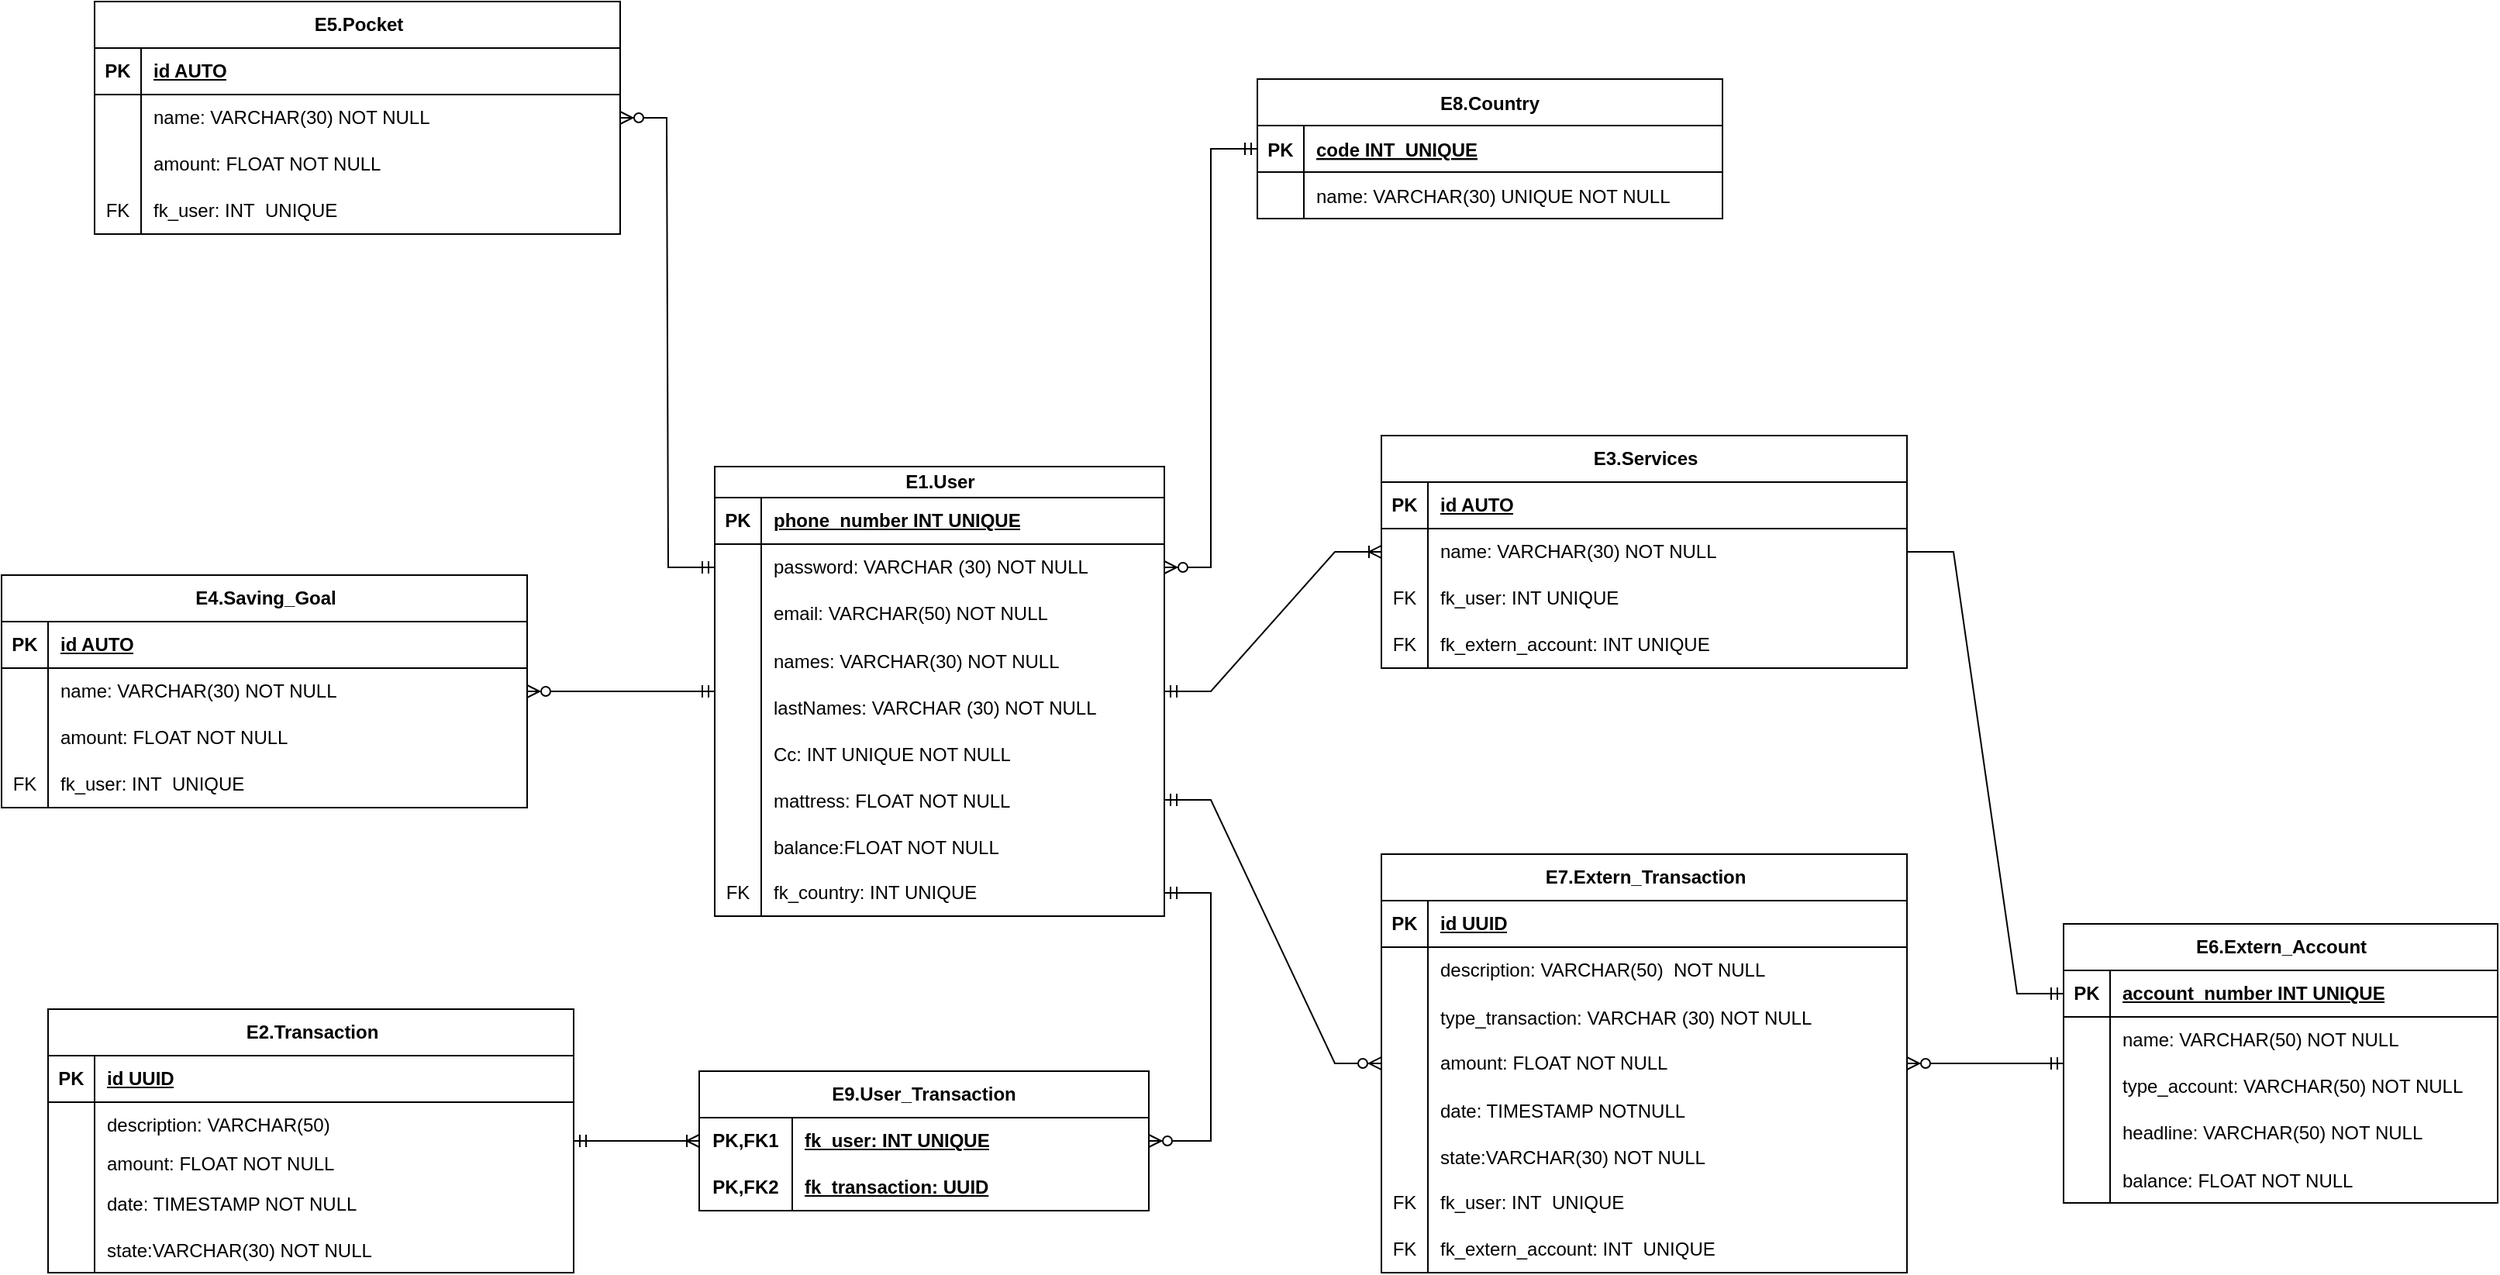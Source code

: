 <mxfile version="24.2.2" type="github">
  <diagram id="R2lEEEUBdFMjLlhIrx00" name="Page-1">
    <mxGraphModel dx="1811" dy="2055" grid="1" gridSize="10" guides="1" tooltips="1" connect="1" arrows="1" fold="1" page="1" pageScale="1" pageWidth="850" pageHeight="1100" math="0" shadow="0" extFonts="Permanent Marker^https://fonts.googleapis.com/css?family=Permanent+Marker">
      <root>
        <mxCell id="0" />
        <mxCell id="1" parent="0" />
        <mxCell id="C-vyLk0tnHw3VtMMgP7b-23" value="E8.Country" style="shape=table;startSize=30;container=1;collapsible=1;childLayout=tableLayout;fixedRows=1;rowLines=0;fontStyle=1;align=center;resizeLast=1;" parent="1" vertex="1">
          <mxGeometry x="1020" y="-20" width="300" height="90" as="geometry" />
        </mxCell>
        <mxCell id="C-vyLk0tnHw3VtMMgP7b-24" value="" style="shape=partialRectangle;collapsible=0;dropTarget=0;pointerEvents=0;fillColor=none;points=[[0,0.5],[1,0.5]];portConstraint=eastwest;top=0;left=0;right=0;bottom=1;" parent="C-vyLk0tnHw3VtMMgP7b-23" vertex="1">
          <mxGeometry y="30" width="300" height="30" as="geometry" />
        </mxCell>
        <mxCell id="C-vyLk0tnHw3VtMMgP7b-25" value="PK" style="shape=partialRectangle;overflow=hidden;connectable=0;fillColor=none;top=0;left=0;bottom=0;right=0;fontStyle=1;" parent="C-vyLk0tnHw3VtMMgP7b-24" vertex="1">
          <mxGeometry width="30" height="30" as="geometry">
            <mxRectangle width="30" height="30" as="alternateBounds" />
          </mxGeometry>
        </mxCell>
        <mxCell id="C-vyLk0tnHw3VtMMgP7b-26" value="code INT  UNIQUE" style="shape=partialRectangle;overflow=hidden;connectable=0;fillColor=none;top=0;left=0;bottom=0;right=0;align=left;spacingLeft=6;fontStyle=5;" parent="C-vyLk0tnHw3VtMMgP7b-24" vertex="1">
          <mxGeometry x="30" width="270" height="30" as="geometry">
            <mxRectangle width="270" height="30" as="alternateBounds" />
          </mxGeometry>
        </mxCell>
        <mxCell id="C-vyLk0tnHw3VtMMgP7b-27" value="" style="shape=partialRectangle;collapsible=0;dropTarget=0;pointerEvents=0;fillColor=none;points=[[0,0.5],[1,0.5]];portConstraint=eastwest;top=0;left=0;right=0;bottom=0;" parent="C-vyLk0tnHw3VtMMgP7b-23" vertex="1">
          <mxGeometry y="60" width="300" height="30" as="geometry" />
        </mxCell>
        <mxCell id="C-vyLk0tnHw3VtMMgP7b-28" value="" style="shape=partialRectangle;overflow=hidden;connectable=0;fillColor=none;top=0;left=0;bottom=0;right=0;" parent="C-vyLk0tnHw3VtMMgP7b-27" vertex="1">
          <mxGeometry width="30" height="30" as="geometry">
            <mxRectangle width="30" height="30" as="alternateBounds" />
          </mxGeometry>
        </mxCell>
        <mxCell id="C-vyLk0tnHw3VtMMgP7b-29" value="name: VARCHAR(30) UNIQUE NOT NULL" style="shape=partialRectangle;overflow=hidden;connectable=0;fillColor=none;top=0;left=0;bottom=0;right=0;align=left;spacingLeft=6;" parent="C-vyLk0tnHw3VtMMgP7b-27" vertex="1">
          <mxGeometry x="30" width="270" height="30" as="geometry">
            <mxRectangle width="270" height="30" as="alternateBounds" />
          </mxGeometry>
        </mxCell>
        <mxCell id="wGSr_Es5nkfW46qrsa_s-1" value="" style="shape=partialRectangle;collapsible=0;dropTarget=0;pointerEvents=0;fillColor=none;points=[[0,0.5],[1,0.5]];portConstraint=eastwest;top=0;left=0;right=0;bottom=0;" parent="1" vertex="1">
          <mxGeometry x="430" y="200" width="250" height="30" as="geometry" />
        </mxCell>
        <mxCell id="wGSr_Es5nkfW46qrsa_s-2" value="" style="shape=partialRectangle;overflow=hidden;connectable=0;fillColor=none;top=0;left=0;bottom=0;right=0;" parent="wGSr_Es5nkfW46qrsa_s-1" vertex="1">
          <mxGeometry width="30" height="30" as="geometry">
            <mxRectangle width="30" height="30" as="alternateBounds" />
          </mxGeometry>
        </mxCell>
        <mxCell id="wGSr_Es5nkfW46qrsa_s-47" value="E6.Extern_Account" style="shape=table;startSize=30;container=1;collapsible=1;childLayout=tableLayout;fixedRows=1;rowLines=0;fontStyle=1;align=center;resizeLast=1;html=1;" parent="1" vertex="1">
          <mxGeometry x="1540" y="525" width="280" height="180" as="geometry" />
        </mxCell>
        <mxCell id="wGSr_Es5nkfW46qrsa_s-48" value="" style="shape=tableRow;horizontal=0;startSize=0;swimlaneHead=0;swimlaneBody=0;fillColor=none;collapsible=0;dropTarget=0;points=[[0,0.5],[1,0.5]];portConstraint=eastwest;top=0;left=0;right=0;bottom=1;" parent="wGSr_Es5nkfW46qrsa_s-47" vertex="1">
          <mxGeometry y="30" width="280" height="30" as="geometry" />
        </mxCell>
        <mxCell id="wGSr_Es5nkfW46qrsa_s-49" value="PK" style="shape=partialRectangle;connectable=0;fillColor=none;top=0;left=0;bottom=0;right=0;fontStyle=1;overflow=hidden;whiteSpace=wrap;html=1;" parent="wGSr_Es5nkfW46qrsa_s-48" vertex="1">
          <mxGeometry width="30" height="30" as="geometry">
            <mxRectangle width="30" height="30" as="alternateBounds" />
          </mxGeometry>
        </mxCell>
        <mxCell id="wGSr_Es5nkfW46qrsa_s-50" value="account_number INT UNIQUE" style="shape=partialRectangle;connectable=0;fillColor=none;top=0;left=0;bottom=0;right=0;align=left;spacingLeft=6;fontStyle=5;overflow=hidden;whiteSpace=wrap;html=1;" parent="wGSr_Es5nkfW46qrsa_s-48" vertex="1">
          <mxGeometry x="30" width="250" height="30" as="geometry">
            <mxRectangle width="250" height="30" as="alternateBounds" />
          </mxGeometry>
        </mxCell>
        <mxCell id="wGSr_Es5nkfW46qrsa_s-51" value="" style="shape=tableRow;horizontal=0;startSize=0;swimlaneHead=0;swimlaneBody=0;fillColor=none;collapsible=0;dropTarget=0;points=[[0,0.5],[1,0.5]];portConstraint=eastwest;top=0;left=0;right=0;bottom=0;" parent="wGSr_Es5nkfW46qrsa_s-47" vertex="1">
          <mxGeometry y="60" width="280" height="30" as="geometry" />
        </mxCell>
        <mxCell id="wGSr_Es5nkfW46qrsa_s-52" value="" style="shape=partialRectangle;connectable=0;fillColor=none;top=0;left=0;bottom=0;right=0;editable=1;overflow=hidden;whiteSpace=wrap;html=1;" parent="wGSr_Es5nkfW46qrsa_s-51" vertex="1">
          <mxGeometry width="30" height="30" as="geometry">
            <mxRectangle width="30" height="30" as="alternateBounds" />
          </mxGeometry>
        </mxCell>
        <mxCell id="wGSr_Es5nkfW46qrsa_s-53" value="name: VARCHAR(50) NOT NULL" style="shape=partialRectangle;connectable=0;fillColor=none;top=0;left=0;bottom=0;right=0;align=left;spacingLeft=6;overflow=hidden;whiteSpace=wrap;html=1;" parent="wGSr_Es5nkfW46qrsa_s-51" vertex="1">
          <mxGeometry x="30" width="250" height="30" as="geometry">
            <mxRectangle width="250" height="30" as="alternateBounds" />
          </mxGeometry>
        </mxCell>
        <mxCell id="wGSr_Es5nkfW46qrsa_s-54" value="" style="shape=tableRow;horizontal=0;startSize=0;swimlaneHead=0;swimlaneBody=0;fillColor=none;collapsible=0;dropTarget=0;points=[[0,0.5],[1,0.5]];portConstraint=eastwest;top=0;left=0;right=0;bottom=0;" parent="wGSr_Es5nkfW46qrsa_s-47" vertex="1">
          <mxGeometry y="90" width="280" height="30" as="geometry" />
        </mxCell>
        <mxCell id="wGSr_Es5nkfW46qrsa_s-55" value="" style="shape=partialRectangle;connectable=0;fillColor=none;top=0;left=0;bottom=0;right=0;editable=1;overflow=hidden;whiteSpace=wrap;html=1;" parent="wGSr_Es5nkfW46qrsa_s-54" vertex="1">
          <mxGeometry width="30" height="30" as="geometry">
            <mxRectangle width="30" height="30" as="alternateBounds" />
          </mxGeometry>
        </mxCell>
        <mxCell id="wGSr_Es5nkfW46qrsa_s-56" value="type_account: VARCHAR(50) NOT NULL" style="shape=partialRectangle;connectable=0;fillColor=none;top=0;left=0;bottom=0;right=0;align=left;spacingLeft=6;overflow=hidden;whiteSpace=wrap;html=1;" parent="wGSr_Es5nkfW46qrsa_s-54" vertex="1">
          <mxGeometry x="30" width="250" height="30" as="geometry">
            <mxRectangle width="250" height="30" as="alternateBounds" />
          </mxGeometry>
        </mxCell>
        <mxCell id="wGSr_Es5nkfW46qrsa_s-57" value="" style="shape=tableRow;horizontal=0;startSize=0;swimlaneHead=0;swimlaneBody=0;fillColor=none;collapsible=0;dropTarget=0;points=[[0,0.5],[1,0.5]];portConstraint=eastwest;top=0;left=0;right=0;bottom=0;" parent="wGSr_Es5nkfW46qrsa_s-47" vertex="1">
          <mxGeometry y="120" width="280" height="30" as="geometry" />
        </mxCell>
        <mxCell id="wGSr_Es5nkfW46qrsa_s-58" value="" style="shape=partialRectangle;connectable=0;fillColor=none;top=0;left=0;bottom=0;right=0;editable=1;overflow=hidden;whiteSpace=wrap;html=1;" parent="wGSr_Es5nkfW46qrsa_s-57" vertex="1">
          <mxGeometry width="30" height="30" as="geometry">
            <mxRectangle width="30" height="30" as="alternateBounds" />
          </mxGeometry>
        </mxCell>
        <mxCell id="wGSr_Es5nkfW46qrsa_s-59" value="headline: VARCHAR(50) NOT NULL" style="shape=partialRectangle;connectable=0;fillColor=none;top=0;left=0;bottom=0;right=0;align=left;spacingLeft=6;overflow=hidden;whiteSpace=wrap;html=1;" parent="wGSr_Es5nkfW46qrsa_s-57" vertex="1">
          <mxGeometry x="30" width="250" height="30" as="geometry">
            <mxRectangle width="250" height="30" as="alternateBounds" />
          </mxGeometry>
        </mxCell>
        <mxCell id="wGSr_Es5nkfW46qrsa_s-60" value="" style="shape=tableRow;horizontal=0;startSize=0;swimlaneHead=0;swimlaneBody=0;fillColor=none;collapsible=0;dropTarget=0;points=[[0,0.5],[1,0.5]];portConstraint=eastwest;top=0;left=0;right=0;bottom=0;" parent="wGSr_Es5nkfW46qrsa_s-47" vertex="1">
          <mxGeometry y="150" width="280" height="30" as="geometry" />
        </mxCell>
        <mxCell id="wGSr_Es5nkfW46qrsa_s-61" value="" style="shape=partialRectangle;connectable=0;fillColor=none;top=0;left=0;bottom=0;right=0;editable=1;overflow=hidden;" parent="wGSr_Es5nkfW46qrsa_s-60" vertex="1">
          <mxGeometry width="30" height="30" as="geometry">
            <mxRectangle width="30" height="30" as="alternateBounds" />
          </mxGeometry>
        </mxCell>
        <mxCell id="wGSr_Es5nkfW46qrsa_s-62" value="balance: FLOAT NOT NULL" style="shape=partialRectangle;connectable=0;fillColor=none;top=0;left=0;bottom=0;right=0;align=left;spacingLeft=6;overflow=hidden;" parent="wGSr_Es5nkfW46qrsa_s-60" vertex="1">
          <mxGeometry x="30" width="250" height="30" as="geometry">
            <mxRectangle width="250" height="30" as="alternateBounds" />
          </mxGeometry>
        </mxCell>
        <mxCell id="wGSr_Es5nkfW46qrsa_s-108" value="E5.Pocket" style="shape=table;startSize=30;container=1;collapsible=1;childLayout=tableLayout;fixedRows=1;rowLines=0;fontStyle=1;align=center;resizeLast=1;html=1;" parent="1" vertex="1">
          <mxGeometry x="270" y="-70" width="339" height="150" as="geometry" />
        </mxCell>
        <mxCell id="wGSr_Es5nkfW46qrsa_s-109" value="" style="shape=tableRow;horizontal=0;startSize=0;swimlaneHead=0;swimlaneBody=0;fillColor=none;collapsible=0;dropTarget=0;points=[[0,0.5],[1,0.5]];portConstraint=eastwest;top=0;left=0;right=0;bottom=1;" parent="wGSr_Es5nkfW46qrsa_s-108" vertex="1">
          <mxGeometry y="30" width="339" height="30" as="geometry" />
        </mxCell>
        <mxCell id="wGSr_Es5nkfW46qrsa_s-110" value="PK" style="shape=partialRectangle;connectable=0;fillColor=none;top=0;left=0;bottom=0;right=0;fontStyle=1;overflow=hidden;whiteSpace=wrap;html=1;" parent="wGSr_Es5nkfW46qrsa_s-109" vertex="1">
          <mxGeometry width="30" height="30" as="geometry">
            <mxRectangle width="30" height="30" as="alternateBounds" />
          </mxGeometry>
        </mxCell>
        <mxCell id="wGSr_Es5nkfW46qrsa_s-111" value="id AUTO" style="shape=partialRectangle;connectable=0;fillColor=none;top=0;left=0;bottom=0;right=0;align=left;spacingLeft=6;fontStyle=5;overflow=hidden;whiteSpace=wrap;html=1;" parent="wGSr_Es5nkfW46qrsa_s-109" vertex="1">
          <mxGeometry x="30" width="309" height="30" as="geometry">
            <mxRectangle width="309" height="30" as="alternateBounds" />
          </mxGeometry>
        </mxCell>
        <mxCell id="wGSr_Es5nkfW46qrsa_s-112" value="" style="shape=tableRow;horizontal=0;startSize=0;swimlaneHead=0;swimlaneBody=0;fillColor=none;collapsible=0;dropTarget=0;points=[[0,0.5],[1,0.5]];portConstraint=eastwest;top=0;left=0;right=0;bottom=0;" parent="wGSr_Es5nkfW46qrsa_s-108" vertex="1">
          <mxGeometry y="60" width="339" height="30" as="geometry" />
        </mxCell>
        <mxCell id="wGSr_Es5nkfW46qrsa_s-113" value="" style="shape=partialRectangle;connectable=0;fillColor=none;top=0;left=0;bottom=0;right=0;editable=1;overflow=hidden;whiteSpace=wrap;html=1;" parent="wGSr_Es5nkfW46qrsa_s-112" vertex="1">
          <mxGeometry width="30" height="30" as="geometry">
            <mxRectangle width="30" height="30" as="alternateBounds" />
          </mxGeometry>
        </mxCell>
        <mxCell id="wGSr_Es5nkfW46qrsa_s-114" value="name: VARCHAR(30) NOT NULL" style="shape=partialRectangle;connectable=0;fillColor=none;top=0;left=0;bottom=0;right=0;align=left;spacingLeft=6;overflow=hidden;whiteSpace=wrap;html=1;" parent="wGSr_Es5nkfW46qrsa_s-112" vertex="1">
          <mxGeometry x="30" width="309" height="30" as="geometry">
            <mxRectangle width="309" height="30" as="alternateBounds" />
          </mxGeometry>
        </mxCell>
        <mxCell id="wGSr_Es5nkfW46qrsa_s-118" value="" style="shape=tableRow;horizontal=0;startSize=0;swimlaneHead=0;swimlaneBody=0;fillColor=none;collapsible=0;dropTarget=0;points=[[0,0.5],[1,0.5]];portConstraint=eastwest;top=0;left=0;right=0;bottom=0;" parent="wGSr_Es5nkfW46qrsa_s-108" vertex="1">
          <mxGeometry y="90" width="339" height="30" as="geometry" />
        </mxCell>
        <mxCell id="wGSr_Es5nkfW46qrsa_s-119" value="" style="shape=partialRectangle;connectable=0;fillColor=none;top=0;left=0;bottom=0;right=0;editable=1;overflow=hidden;whiteSpace=wrap;html=1;" parent="wGSr_Es5nkfW46qrsa_s-118" vertex="1">
          <mxGeometry width="30" height="30" as="geometry">
            <mxRectangle width="30" height="30" as="alternateBounds" />
          </mxGeometry>
        </mxCell>
        <mxCell id="wGSr_Es5nkfW46qrsa_s-120" value="amount: FLOAT NOT NULL" style="shape=partialRectangle;connectable=0;fillColor=none;top=0;left=0;bottom=0;right=0;align=left;spacingLeft=6;overflow=hidden;whiteSpace=wrap;html=1;" parent="wGSr_Es5nkfW46qrsa_s-118" vertex="1">
          <mxGeometry x="30" width="309" height="30" as="geometry">
            <mxRectangle width="309" height="30" as="alternateBounds" />
          </mxGeometry>
        </mxCell>
        <mxCell id="wGSr_Es5nkfW46qrsa_s-171" value="" style="shape=tableRow;horizontal=0;startSize=0;swimlaneHead=0;swimlaneBody=0;fillColor=none;collapsible=0;dropTarget=0;points=[[0,0.5],[1,0.5]];portConstraint=eastwest;top=0;left=0;right=0;bottom=0;" parent="wGSr_Es5nkfW46qrsa_s-108" vertex="1">
          <mxGeometry y="120" width="339" height="30" as="geometry" />
        </mxCell>
        <mxCell id="wGSr_Es5nkfW46qrsa_s-172" value="FK" style="shape=partialRectangle;connectable=0;fillColor=none;top=0;left=0;bottom=0;right=0;fontStyle=0;overflow=hidden;whiteSpace=wrap;html=1;" parent="wGSr_Es5nkfW46qrsa_s-171" vertex="1">
          <mxGeometry width="30" height="30" as="geometry">
            <mxRectangle width="30" height="30" as="alternateBounds" />
          </mxGeometry>
        </mxCell>
        <mxCell id="wGSr_Es5nkfW46qrsa_s-173" value="fk_user: INT&amp;nbsp; UNIQUE" style="shape=partialRectangle;connectable=0;fillColor=none;top=0;left=0;bottom=0;right=0;align=left;spacingLeft=6;fontStyle=0;overflow=hidden;whiteSpace=wrap;html=1;" parent="wGSr_Es5nkfW46qrsa_s-171" vertex="1">
          <mxGeometry x="30" width="309" height="30" as="geometry">
            <mxRectangle width="309" height="30" as="alternateBounds" />
          </mxGeometry>
        </mxCell>
        <mxCell id="wGSr_Es5nkfW46qrsa_s-124" value="E1.User" style="shape=table;startSize=20;container=1;collapsible=1;childLayout=tableLayout;fixedRows=1;rowLines=0;fontStyle=1;align=center;resizeLast=1;html=1;" parent="1" vertex="1">
          <mxGeometry x="670" y="230" width="290" height="290" as="geometry" />
        </mxCell>
        <mxCell id="wGSr_Es5nkfW46qrsa_s-125" value="" style="shape=tableRow;horizontal=0;startSize=0;swimlaneHead=0;swimlaneBody=0;fillColor=none;collapsible=0;dropTarget=0;points=[[0,0.5],[1,0.5]];portConstraint=eastwest;top=0;left=0;right=0;bottom=1;" parent="wGSr_Es5nkfW46qrsa_s-124" vertex="1">
          <mxGeometry y="20" width="290" height="30" as="geometry" />
        </mxCell>
        <mxCell id="wGSr_Es5nkfW46qrsa_s-126" value="PK" style="shape=partialRectangle;connectable=0;fillColor=none;top=0;left=0;bottom=0;right=0;fontStyle=1;overflow=hidden;whiteSpace=wrap;html=1;" parent="wGSr_Es5nkfW46qrsa_s-125" vertex="1">
          <mxGeometry width="30" height="30" as="geometry">
            <mxRectangle width="30" height="30" as="alternateBounds" />
          </mxGeometry>
        </mxCell>
        <mxCell id="wGSr_Es5nkfW46qrsa_s-127" value="phone_number INT UNIQUE" style="shape=partialRectangle;connectable=0;fillColor=none;top=0;left=0;bottom=0;right=0;align=left;spacingLeft=6;fontStyle=5;overflow=hidden;whiteSpace=wrap;html=1;" parent="wGSr_Es5nkfW46qrsa_s-125" vertex="1">
          <mxGeometry x="30" width="260" height="30" as="geometry">
            <mxRectangle width="260" height="30" as="alternateBounds" />
          </mxGeometry>
        </mxCell>
        <mxCell id="wGSr_Es5nkfW46qrsa_s-128" value="" style="shape=tableRow;horizontal=0;startSize=0;swimlaneHead=0;swimlaneBody=0;fillColor=none;collapsible=0;dropTarget=0;points=[[0,0.5],[1,0.5]];portConstraint=eastwest;top=0;left=0;right=0;bottom=0;" parent="wGSr_Es5nkfW46qrsa_s-124" vertex="1">
          <mxGeometry y="50" width="290" height="30" as="geometry" />
        </mxCell>
        <mxCell id="wGSr_Es5nkfW46qrsa_s-129" value="" style="shape=partialRectangle;connectable=0;fillColor=none;top=0;left=0;bottom=0;right=0;editable=1;overflow=hidden;whiteSpace=wrap;html=1;" parent="wGSr_Es5nkfW46qrsa_s-128" vertex="1">
          <mxGeometry width="30" height="30" as="geometry">
            <mxRectangle width="30" height="30" as="alternateBounds" />
          </mxGeometry>
        </mxCell>
        <mxCell id="wGSr_Es5nkfW46qrsa_s-130" value="&lt;span style=&quot;text-wrap: nowrap;&quot;&gt;password: VARCHAR (30) NOT NULL&lt;/span&gt;" style="shape=partialRectangle;connectable=0;fillColor=none;top=0;left=0;bottom=0;right=0;align=left;spacingLeft=6;overflow=hidden;whiteSpace=wrap;html=1;" parent="wGSr_Es5nkfW46qrsa_s-128" vertex="1">
          <mxGeometry x="30" width="260" height="30" as="geometry">
            <mxRectangle width="260" height="30" as="alternateBounds" />
          </mxGeometry>
        </mxCell>
        <mxCell id="wGSr_Es5nkfW46qrsa_s-131" value="" style="shape=tableRow;horizontal=0;startSize=0;swimlaneHead=0;swimlaneBody=0;fillColor=none;collapsible=0;dropTarget=0;points=[[0,0.5],[1,0.5]];portConstraint=eastwest;top=0;left=0;right=0;bottom=0;" parent="wGSr_Es5nkfW46qrsa_s-124" vertex="1">
          <mxGeometry y="80" width="290" height="30" as="geometry" />
        </mxCell>
        <mxCell id="wGSr_Es5nkfW46qrsa_s-132" value="" style="shape=partialRectangle;connectable=0;fillColor=none;top=0;left=0;bottom=0;right=0;editable=1;overflow=hidden;whiteSpace=wrap;html=1;" parent="wGSr_Es5nkfW46qrsa_s-131" vertex="1">
          <mxGeometry width="30" height="30" as="geometry">
            <mxRectangle width="30" height="30" as="alternateBounds" />
          </mxGeometry>
        </mxCell>
        <mxCell id="wGSr_Es5nkfW46qrsa_s-133" value="&lt;span style=&quot;text-wrap: nowrap;&quot;&gt;email: VARCHAR(50) NOT NULL&lt;/span&gt;" style="shape=partialRectangle;connectable=0;fillColor=none;top=0;left=0;bottom=0;right=0;align=left;spacingLeft=6;overflow=hidden;whiteSpace=wrap;html=1;" parent="wGSr_Es5nkfW46qrsa_s-131" vertex="1">
          <mxGeometry x="30" width="260" height="30" as="geometry">
            <mxRectangle width="260" height="30" as="alternateBounds" />
          </mxGeometry>
        </mxCell>
        <mxCell id="wGSr_Es5nkfW46qrsa_s-137" value="" style="shape=tableRow;horizontal=0;startSize=0;swimlaneHead=0;swimlaneBody=0;fillColor=none;collapsible=0;dropTarget=0;points=[[0,0.5],[1,0.5]];portConstraint=eastwest;top=0;left=0;right=0;bottom=0;" parent="wGSr_Es5nkfW46qrsa_s-124" vertex="1">
          <mxGeometry y="110" width="290" height="30" as="geometry" />
        </mxCell>
        <mxCell id="wGSr_Es5nkfW46qrsa_s-138" value="" style="shape=partialRectangle;connectable=0;fillColor=none;top=0;left=0;bottom=0;right=0;editable=1;overflow=hidden;" parent="wGSr_Es5nkfW46qrsa_s-137" vertex="1">
          <mxGeometry width="30" height="30" as="geometry">
            <mxRectangle width="30" height="30" as="alternateBounds" />
          </mxGeometry>
        </mxCell>
        <mxCell id="wGSr_Es5nkfW46qrsa_s-139" value="names: VARCHAR(30) NOT NULL" style="shape=partialRectangle;connectable=0;fillColor=none;top=0;left=0;bottom=0;right=0;align=left;spacingLeft=6;overflow=hidden;" parent="wGSr_Es5nkfW46qrsa_s-137" vertex="1">
          <mxGeometry x="30" width="260" height="30" as="geometry">
            <mxRectangle width="260" height="30" as="alternateBounds" />
          </mxGeometry>
        </mxCell>
        <mxCell id="wGSr_Es5nkfW46qrsa_s-140" value="" style="shape=tableRow;horizontal=0;startSize=0;swimlaneHead=0;swimlaneBody=0;fillColor=none;collapsible=0;dropTarget=0;points=[[0,0.5],[1,0.5]];portConstraint=eastwest;top=0;left=0;right=0;bottom=0;" parent="wGSr_Es5nkfW46qrsa_s-124" vertex="1">
          <mxGeometry y="140" width="290" height="30" as="geometry" />
        </mxCell>
        <mxCell id="wGSr_Es5nkfW46qrsa_s-141" value="" style="shape=partialRectangle;connectable=0;fillColor=none;top=0;left=0;bottom=0;right=0;editable=1;overflow=hidden;" parent="wGSr_Es5nkfW46qrsa_s-140" vertex="1">
          <mxGeometry width="30" height="30" as="geometry">
            <mxRectangle width="30" height="30" as="alternateBounds" />
          </mxGeometry>
        </mxCell>
        <mxCell id="wGSr_Es5nkfW46qrsa_s-142" value="lastNames: VARCHAR (30) NOT NULL" style="shape=partialRectangle;connectable=0;fillColor=none;top=0;left=0;bottom=0;right=0;align=left;spacingLeft=6;overflow=hidden;" parent="wGSr_Es5nkfW46qrsa_s-140" vertex="1">
          <mxGeometry x="30" width="260" height="30" as="geometry">
            <mxRectangle width="260" height="30" as="alternateBounds" />
          </mxGeometry>
        </mxCell>
        <mxCell id="CbXdeugzrrz0BhRxjzwI-7" value="" style="shape=tableRow;horizontal=0;startSize=0;swimlaneHead=0;swimlaneBody=0;fillColor=none;collapsible=0;dropTarget=0;points=[[0,0.5],[1,0.5]];portConstraint=eastwest;top=0;left=0;right=0;bottom=0;" vertex="1" parent="wGSr_Es5nkfW46qrsa_s-124">
          <mxGeometry y="170" width="290" height="30" as="geometry" />
        </mxCell>
        <mxCell id="CbXdeugzrrz0BhRxjzwI-8" value="" style="shape=partialRectangle;connectable=0;fillColor=none;top=0;left=0;bottom=0;right=0;editable=1;overflow=hidden;" vertex="1" parent="CbXdeugzrrz0BhRxjzwI-7">
          <mxGeometry width="30" height="30" as="geometry">
            <mxRectangle width="30" height="30" as="alternateBounds" />
          </mxGeometry>
        </mxCell>
        <mxCell id="CbXdeugzrrz0BhRxjzwI-9" value="Cc: INT UNIQUE NOT NULL" style="shape=partialRectangle;connectable=0;fillColor=none;top=0;left=0;bottom=0;right=0;align=left;spacingLeft=6;overflow=hidden;" vertex="1" parent="CbXdeugzrrz0BhRxjzwI-7">
          <mxGeometry x="30" width="260" height="30" as="geometry">
            <mxRectangle width="260" height="30" as="alternateBounds" />
          </mxGeometry>
        </mxCell>
        <mxCell id="CbXdeugzrrz0BhRxjzwI-10" value="" style="shape=tableRow;horizontal=0;startSize=0;swimlaneHead=0;swimlaneBody=0;fillColor=none;collapsible=0;dropTarget=0;points=[[0,0.5],[1,0.5]];portConstraint=eastwest;top=0;left=0;right=0;bottom=0;" vertex="1" parent="wGSr_Es5nkfW46qrsa_s-124">
          <mxGeometry y="200" width="290" height="30" as="geometry" />
        </mxCell>
        <mxCell id="CbXdeugzrrz0BhRxjzwI-11" value="" style="shape=partialRectangle;connectable=0;fillColor=none;top=0;left=0;bottom=0;right=0;editable=1;overflow=hidden;" vertex="1" parent="CbXdeugzrrz0BhRxjzwI-10">
          <mxGeometry width="30" height="30" as="geometry">
            <mxRectangle width="30" height="30" as="alternateBounds" />
          </mxGeometry>
        </mxCell>
        <mxCell id="CbXdeugzrrz0BhRxjzwI-12" value="mattress: FLOAT NOT NULL" style="shape=partialRectangle;connectable=0;fillColor=none;top=0;left=0;bottom=0;right=0;align=left;spacingLeft=6;overflow=hidden;" vertex="1" parent="CbXdeugzrrz0BhRxjzwI-10">
          <mxGeometry x="30" width="260" height="30" as="geometry">
            <mxRectangle width="260" height="30" as="alternateBounds" />
          </mxGeometry>
        </mxCell>
        <mxCell id="CbXdeugzrrz0BhRxjzwI-13" value="" style="shape=tableRow;horizontal=0;startSize=0;swimlaneHead=0;swimlaneBody=0;fillColor=none;collapsible=0;dropTarget=0;points=[[0,0.5],[1,0.5]];portConstraint=eastwest;top=0;left=0;right=0;bottom=0;" vertex="1" parent="wGSr_Es5nkfW46qrsa_s-124">
          <mxGeometry y="230" width="290" height="30" as="geometry" />
        </mxCell>
        <mxCell id="CbXdeugzrrz0BhRxjzwI-14" value="" style="shape=partialRectangle;connectable=0;fillColor=none;top=0;left=0;bottom=0;right=0;editable=1;overflow=hidden;" vertex="1" parent="CbXdeugzrrz0BhRxjzwI-13">
          <mxGeometry width="30" height="30" as="geometry">
            <mxRectangle width="30" height="30" as="alternateBounds" />
          </mxGeometry>
        </mxCell>
        <mxCell id="CbXdeugzrrz0BhRxjzwI-15" value="balance:FLOAT NOT NULL" style="shape=partialRectangle;connectable=0;fillColor=none;top=0;left=0;bottom=0;right=0;align=left;spacingLeft=6;overflow=hidden;" vertex="1" parent="CbXdeugzrrz0BhRxjzwI-13">
          <mxGeometry x="30" width="260" height="30" as="geometry">
            <mxRectangle width="260" height="30" as="alternateBounds" />
          </mxGeometry>
        </mxCell>
        <mxCell id="wGSr_Es5nkfW46qrsa_s-143" value="" style="shape=tableRow;horizontal=0;startSize=0;swimlaneHead=0;swimlaneBody=0;fillColor=none;collapsible=0;dropTarget=0;points=[[0,0.5],[1,0.5]];portConstraint=eastwest;top=0;left=0;right=0;bottom=0;" parent="wGSr_Es5nkfW46qrsa_s-124" vertex="1">
          <mxGeometry y="260" width="290" height="30" as="geometry" />
        </mxCell>
        <mxCell id="wGSr_Es5nkfW46qrsa_s-144" value="FK" style="shape=partialRectangle;connectable=0;fillColor=none;top=0;left=0;bottom=0;right=0;fontStyle=0;overflow=hidden;whiteSpace=wrap;html=1;" parent="wGSr_Es5nkfW46qrsa_s-143" vertex="1">
          <mxGeometry width="30" height="30" as="geometry">
            <mxRectangle width="30" height="30" as="alternateBounds" />
          </mxGeometry>
        </mxCell>
        <mxCell id="wGSr_Es5nkfW46qrsa_s-145" value="fk_country: INT UNIQUE" style="shape=partialRectangle;connectable=0;fillColor=none;top=0;left=0;bottom=0;right=0;align=left;spacingLeft=6;fontStyle=0;overflow=hidden;whiteSpace=wrap;html=1;" parent="wGSr_Es5nkfW46qrsa_s-143" vertex="1">
          <mxGeometry x="30" width="260" height="30" as="geometry">
            <mxRectangle width="260" height="30" as="alternateBounds" />
          </mxGeometry>
        </mxCell>
        <mxCell id="wGSr_Es5nkfW46qrsa_s-174" value="E2.Transaction" style="shape=table;startSize=30;container=1;collapsible=1;childLayout=tableLayout;fixedRows=1;rowLines=0;fontStyle=1;align=center;resizeLast=1;html=1;" parent="1" vertex="1">
          <mxGeometry x="240" y="580" width="339" height="170" as="geometry" />
        </mxCell>
        <mxCell id="wGSr_Es5nkfW46qrsa_s-175" value="" style="shape=tableRow;horizontal=0;startSize=0;swimlaneHead=0;swimlaneBody=0;fillColor=none;collapsible=0;dropTarget=0;points=[[0,0.5],[1,0.5]];portConstraint=eastwest;top=0;left=0;right=0;bottom=1;" parent="wGSr_Es5nkfW46qrsa_s-174" vertex="1">
          <mxGeometry y="30" width="339" height="30" as="geometry" />
        </mxCell>
        <mxCell id="wGSr_Es5nkfW46qrsa_s-176" value="PK" style="shape=partialRectangle;connectable=0;fillColor=none;top=0;left=0;bottom=0;right=0;fontStyle=1;overflow=hidden;whiteSpace=wrap;html=1;" parent="wGSr_Es5nkfW46qrsa_s-175" vertex="1">
          <mxGeometry width="30" height="30" as="geometry">
            <mxRectangle width="30" height="30" as="alternateBounds" />
          </mxGeometry>
        </mxCell>
        <mxCell id="wGSr_Es5nkfW46qrsa_s-177" value="id UUID" style="shape=partialRectangle;connectable=0;fillColor=none;top=0;left=0;bottom=0;right=0;align=left;spacingLeft=6;fontStyle=5;overflow=hidden;whiteSpace=wrap;html=1;" parent="wGSr_Es5nkfW46qrsa_s-175" vertex="1">
          <mxGeometry x="30" width="309" height="30" as="geometry">
            <mxRectangle width="309" height="30" as="alternateBounds" />
          </mxGeometry>
        </mxCell>
        <mxCell id="wGSr_Es5nkfW46qrsa_s-181" value="" style="shape=tableRow;horizontal=0;startSize=0;swimlaneHead=0;swimlaneBody=0;fillColor=none;collapsible=0;dropTarget=0;points=[[0,0.5],[1,0.5]];portConstraint=eastwest;top=0;left=0;right=0;bottom=0;" parent="wGSr_Es5nkfW46qrsa_s-174" vertex="1">
          <mxGeometry y="60" width="339" height="30" as="geometry" />
        </mxCell>
        <mxCell id="wGSr_Es5nkfW46qrsa_s-182" value="" style="shape=partialRectangle;connectable=0;fillColor=none;top=0;left=0;bottom=0;right=0;editable=1;overflow=hidden;whiteSpace=wrap;html=1;" parent="wGSr_Es5nkfW46qrsa_s-181" vertex="1">
          <mxGeometry width="30" height="30" as="geometry">
            <mxRectangle width="30" height="30" as="alternateBounds" />
          </mxGeometry>
        </mxCell>
        <mxCell id="wGSr_Es5nkfW46qrsa_s-183" value="description: VARCHAR(50)&amp;nbsp;" style="shape=partialRectangle;connectable=0;fillColor=none;top=0;left=0;bottom=0;right=0;align=left;spacingLeft=6;overflow=hidden;whiteSpace=wrap;html=1;" parent="wGSr_Es5nkfW46qrsa_s-181" vertex="1">
          <mxGeometry x="30" width="309" height="30" as="geometry">
            <mxRectangle width="309" height="30" as="alternateBounds" />
          </mxGeometry>
        </mxCell>
        <mxCell id="wGSr_Es5nkfW46qrsa_s-184" value="" style="shape=tableRow;horizontal=0;startSize=0;swimlaneHead=0;swimlaneBody=0;fillColor=none;collapsible=0;dropTarget=0;points=[[0,0.5],[1,0.5]];portConstraint=eastwest;top=0;left=0;right=0;bottom=0;" parent="wGSr_Es5nkfW46qrsa_s-174" vertex="1">
          <mxGeometry y="90" width="339" height="20" as="geometry" />
        </mxCell>
        <mxCell id="wGSr_Es5nkfW46qrsa_s-185" value="" style="shape=partialRectangle;connectable=0;fillColor=none;top=0;left=0;bottom=0;right=0;editable=1;overflow=hidden;whiteSpace=wrap;html=1;" parent="wGSr_Es5nkfW46qrsa_s-184" vertex="1">
          <mxGeometry width="30" height="20" as="geometry">
            <mxRectangle width="30" height="20" as="alternateBounds" />
          </mxGeometry>
        </mxCell>
        <mxCell id="wGSr_Es5nkfW46qrsa_s-186" value="amount: FLOAT NOT NULL" style="shape=partialRectangle;connectable=0;fillColor=none;top=0;left=0;bottom=0;right=0;align=left;spacingLeft=6;overflow=hidden;whiteSpace=wrap;html=1;" parent="wGSr_Es5nkfW46qrsa_s-184" vertex="1">
          <mxGeometry x="30" width="309" height="20" as="geometry">
            <mxRectangle width="309" height="20" as="alternateBounds" />
          </mxGeometry>
        </mxCell>
        <mxCell id="wGSr_Es5nkfW46qrsa_s-187" value="" style="shape=tableRow;horizontal=0;startSize=0;swimlaneHead=0;swimlaneBody=0;fillColor=none;collapsible=0;dropTarget=0;points=[[0,0.5],[1,0.5]];portConstraint=eastwest;top=0;left=0;right=0;bottom=0;" parent="wGSr_Es5nkfW46qrsa_s-174" vertex="1">
          <mxGeometry y="110" width="339" height="30" as="geometry" />
        </mxCell>
        <mxCell id="wGSr_Es5nkfW46qrsa_s-188" value="" style="shape=partialRectangle;connectable=0;fillColor=none;top=0;left=0;bottom=0;right=0;editable=1;overflow=hidden;" parent="wGSr_Es5nkfW46qrsa_s-187" vertex="1">
          <mxGeometry width="30" height="30" as="geometry">
            <mxRectangle width="30" height="30" as="alternateBounds" />
          </mxGeometry>
        </mxCell>
        <mxCell id="wGSr_Es5nkfW46qrsa_s-189" value="date: TIMESTAMP NOT NULL" style="shape=partialRectangle;connectable=0;fillColor=none;top=0;left=0;bottom=0;right=0;align=left;spacingLeft=6;overflow=hidden;" parent="wGSr_Es5nkfW46qrsa_s-187" vertex="1">
          <mxGeometry x="30" width="309" height="30" as="geometry">
            <mxRectangle width="309" height="30" as="alternateBounds" />
          </mxGeometry>
        </mxCell>
        <mxCell id="wGSr_Es5nkfW46qrsa_s-190" value="" style="shape=tableRow;horizontal=0;startSize=0;swimlaneHead=0;swimlaneBody=0;fillColor=none;collapsible=0;dropTarget=0;points=[[0,0.5],[1,0.5]];portConstraint=eastwest;top=0;left=0;right=0;bottom=0;" parent="wGSr_Es5nkfW46qrsa_s-174" vertex="1">
          <mxGeometry y="140" width="339" height="30" as="geometry" />
        </mxCell>
        <mxCell id="wGSr_Es5nkfW46qrsa_s-191" value="" style="shape=partialRectangle;connectable=0;fillColor=none;top=0;left=0;bottom=0;right=0;editable=1;overflow=hidden;" parent="wGSr_Es5nkfW46qrsa_s-190" vertex="1">
          <mxGeometry width="30" height="30" as="geometry">
            <mxRectangle width="30" height="30" as="alternateBounds" />
          </mxGeometry>
        </mxCell>
        <mxCell id="wGSr_Es5nkfW46qrsa_s-192" value="state:VARCHAR(30) NOT NULL" style="shape=partialRectangle;connectable=0;fillColor=none;top=0;left=0;bottom=0;right=0;align=left;spacingLeft=6;overflow=hidden;" parent="wGSr_Es5nkfW46qrsa_s-190" vertex="1">
          <mxGeometry x="30" width="309" height="30" as="geometry">
            <mxRectangle width="309" height="30" as="alternateBounds" />
          </mxGeometry>
        </mxCell>
        <mxCell id="wGSr_Es5nkfW46qrsa_s-202" value="E3.Services" style="shape=table;startSize=30;container=1;collapsible=1;childLayout=tableLayout;fixedRows=1;rowLines=0;fontStyle=1;align=center;resizeLast=1;html=1;" parent="1" vertex="1">
          <mxGeometry x="1100" y="210" width="339" height="150" as="geometry" />
        </mxCell>
        <mxCell id="wGSr_Es5nkfW46qrsa_s-203" value="" style="shape=tableRow;horizontal=0;startSize=0;swimlaneHead=0;swimlaneBody=0;fillColor=none;collapsible=0;dropTarget=0;points=[[0,0.5],[1,0.5]];portConstraint=eastwest;top=0;left=0;right=0;bottom=1;" parent="wGSr_Es5nkfW46qrsa_s-202" vertex="1">
          <mxGeometry y="30" width="339" height="30" as="geometry" />
        </mxCell>
        <mxCell id="wGSr_Es5nkfW46qrsa_s-204" value="PK" style="shape=partialRectangle;connectable=0;fillColor=none;top=0;left=0;bottom=0;right=0;fontStyle=1;overflow=hidden;whiteSpace=wrap;html=1;" parent="wGSr_Es5nkfW46qrsa_s-203" vertex="1">
          <mxGeometry width="30" height="30" as="geometry">
            <mxRectangle width="30" height="30" as="alternateBounds" />
          </mxGeometry>
        </mxCell>
        <mxCell id="wGSr_Es5nkfW46qrsa_s-205" value="id AUTO" style="shape=partialRectangle;connectable=0;fillColor=none;top=0;left=0;bottom=0;right=0;align=left;spacingLeft=6;fontStyle=5;overflow=hidden;whiteSpace=wrap;html=1;" parent="wGSr_Es5nkfW46qrsa_s-203" vertex="1">
          <mxGeometry x="30" width="309" height="30" as="geometry">
            <mxRectangle width="309" height="30" as="alternateBounds" />
          </mxGeometry>
        </mxCell>
        <mxCell id="wGSr_Es5nkfW46qrsa_s-206" value="" style="shape=tableRow;horizontal=0;startSize=0;swimlaneHead=0;swimlaneBody=0;fillColor=none;collapsible=0;dropTarget=0;points=[[0,0.5],[1,0.5]];portConstraint=eastwest;top=0;left=0;right=0;bottom=0;" parent="wGSr_Es5nkfW46qrsa_s-202" vertex="1">
          <mxGeometry y="60" width="339" height="30" as="geometry" />
        </mxCell>
        <mxCell id="wGSr_Es5nkfW46qrsa_s-207" value="" style="shape=partialRectangle;connectable=0;fillColor=none;top=0;left=0;bottom=0;right=0;editable=1;overflow=hidden;whiteSpace=wrap;html=1;" parent="wGSr_Es5nkfW46qrsa_s-206" vertex="1">
          <mxGeometry width="30" height="30" as="geometry">
            <mxRectangle width="30" height="30" as="alternateBounds" />
          </mxGeometry>
        </mxCell>
        <mxCell id="wGSr_Es5nkfW46qrsa_s-208" value="name: VARCHAR(30) NOT NULL" style="shape=partialRectangle;connectable=0;fillColor=none;top=0;left=0;bottom=0;right=0;align=left;spacingLeft=6;overflow=hidden;whiteSpace=wrap;html=1;" parent="wGSr_Es5nkfW46qrsa_s-206" vertex="1">
          <mxGeometry x="30" width="309" height="30" as="geometry">
            <mxRectangle width="309" height="30" as="alternateBounds" />
          </mxGeometry>
        </mxCell>
        <mxCell id="wGSr_Es5nkfW46qrsa_s-221" value="" style="shape=tableRow;horizontal=0;startSize=0;swimlaneHead=0;swimlaneBody=0;fillColor=none;collapsible=0;dropTarget=0;points=[[0,0.5],[1,0.5]];portConstraint=eastwest;top=0;left=0;right=0;bottom=0;" parent="wGSr_Es5nkfW46qrsa_s-202" vertex="1">
          <mxGeometry y="90" width="339" height="30" as="geometry" />
        </mxCell>
        <mxCell id="wGSr_Es5nkfW46qrsa_s-222" value="FK" style="shape=partialRectangle;connectable=0;fillColor=none;top=0;left=0;bottom=0;right=0;fontStyle=0;overflow=hidden;whiteSpace=wrap;html=1;" parent="wGSr_Es5nkfW46qrsa_s-221" vertex="1">
          <mxGeometry width="30" height="30" as="geometry">
            <mxRectangle width="30" height="30" as="alternateBounds" />
          </mxGeometry>
        </mxCell>
        <mxCell id="wGSr_Es5nkfW46qrsa_s-223" value="fk_user: INT UNIQUE" style="shape=partialRectangle;connectable=0;fillColor=none;top=0;left=0;bottom=0;right=0;align=left;spacingLeft=6;fontStyle=0;overflow=hidden;whiteSpace=wrap;html=1;" parent="wGSr_Es5nkfW46qrsa_s-221" vertex="1">
          <mxGeometry x="30" width="309" height="30" as="geometry">
            <mxRectangle width="309" height="30" as="alternateBounds" />
          </mxGeometry>
        </mxCell>
        <mxCell id="wGSr_Es5nkfW46qrsa_s-224" value="" style="shape=tableRow;horizontal=0;startSize=0;swimlaneHead=0;swimlaneBody=0;fillColor=none;collapsible=0;dropTarget=0;points=[[0,0.5],[1,0.5]];portConstraint=eastwest;top=0;left=0;right=0;bottom=0;" parent="wGSr_Es5nkfW46qrsa_s-202" vertex="1">
          <mxGeometry y="120" width="339" height="30" as="geometry" />
        </mxCell>
        <mxCell id="wGSr_Es5nkfW46qrsa_s-225" value="FK" style="shape=partialRectangle;connectable=0;fillColor=none;top=0;left=0;bottom=0;right=0;fontStyle=0;overflow=hidden;whiteSpace=wrap;html=1;" parent="wGSr_Es5nkfW46qrsa_s-224" vertex="1">
          <mxGeometry width="30" height="30" as="geometry">
            <mxRectangle width="30" height="30" as="alternateBounds" />
          </mxGeometry>
        </mxCell>
        <mxCell id="wGSr_Es5nkfW46qrsa_s-226" value="fk_extern_account: INT UNIQUE" style="shape=partialRectangle;connectable=0;fillColor=none;top=0;left=0;bottom=0;right=0;align=left;spacingLeft=6;fontStyle=0;overflow=hidden;whiteSpace=wrap;html=1;" parent="wGSr_Es5nkfW46qrsa_s-224" vertex="1">
          <mxGeometry x="30" width="309" height="30" as="geometry">
            <mxRectangle width="309" height="30" as="alternateBounds" />
          </mxGeometry>
        </mxCell>
        <mxCell id="ir1qX_krzqDmyyGY91SR-27" value="E9.User_Transaction" style="shape=table;startSize=30;container=1;collapsible=1;childLayout=tableLayout;fixedRows=1;rowLines=0;fontStyle=1;align=center;resizeLast=1;html=1;whiteSpace=wrap;" parent="1" vertex="1">
          <mxGeometry x="660" y="620" width="290" height="90" as="geometry" />
        </mxCell>
        <mxCell id="ir1qX_krzqDmyyGY91SR-28" value="" style="shape=tableRow;horizontal=0;startSize=0;swimlaneHead=0;swimlaneBody=0;fillColor=none;collapsible=0;dropTarget=0;points=[[0,0.5],[1,0.5]];portConstraint=eastwest;top=0;left=0;right=0;bottom=0;html=1;" parent="ir1qX_krzqDmyyGY91SR-27" vertex="1">
          <mxGeometry y="30" width="290" height="30" as="geometry" />
        </mxCell>
        <mxCell id="ir1qX_krzqDmyyGY91SR-29" value="PK,FK1" style="shape=partialRectangle;connectable=0;fillColor=none;top=0;left=0;bottom=0;right=0;fontStyle=1;overflow=hidden;html=1;whiteSpace=wrap;" parent="ir1qX_krzqDmyyGY91SR-28" vertex="1">
          <mxGeometry width="60" height="30" as="geometry">
            <mxRectangle width="60" height="30" as="alternateBounds" />
          </mxGeometry>
        </mxCell>
        <mxCell id="ir1qX_krzqDmyyGY91SR-30" value="fk_user: INT UNIQUE" style="shape=partialRectangle;connectable=0;fillColor=none;top=0;left=0;bottom=0;right=0;align=left;spacingLeft=6;fontStyle=5;overflow=hidden;html=1;whiteSpace=wrap;" parent="ir1qX_krzqDmyyGY91SR-28" vertex="1">
          <mxGeometry x="60" width="230" height="30" as="geometry">
            <mxRectangle width="230" height="30" as="alternateBounds" />
          </mxGeometry>
        </mxCell>
        <mxCell id="ir1qX_krzqDmyyGY91SR-31" value="" style="shape=tableRow;horizontal=0;startSize=0;swimlaneHead=0;swimlaneBody=0;fillColor=none;collapsible=0;dropTarget=0;points=[[0,0.5],[1,0.5]];portConstraint=eastwest;top=0;left=0;right=0;bottom=1;html=1;" parent="ir1qX_krzqDmyyGY91SR-27" vertex="1">
          <mxGeometry y="60" width="290" height="30" as="geometry" />
        </mxCell>
        <mxCell id="ir1qX_krzqDmyyGY91SR-32" value="PK,FK2" style="shape=partialRectangle;connectable=0;fillColor=none;top=0;left=0;bottom=0;right=0;fontStyle=1;overflow=hidden;html=1;whiteSpace=wrap;" parent="ir1qX_krzqDmyyGY91SR-31" vertex="1">
          <mxGeometry width="60" height="30" as="geometry">
            <mxRectangle width="60" height="30" as="alternateBounds" />
          </mxGeometry>
        </mxCell>
        <mxCell id="ir1qX_krzqDmyyGY91SR-33" value="fk_transaction: UUID" style="shape=partialRectangle;connectable=0;fillColor=none;top=0;left=0;bottom=0;right=0;align=left;spacingLeft=6;fontStyle=5;overflow=hidden;html=1;whiteSpace=wrap;" parent="ir1qX_krzqDmyyGY91SR-31" vertex="1">
          <mxGeometry x="60" width="230" height="30" as="geometry">
            <mxRectangle width="230" height="30" as="alternateBounds" />
          </mxGeometry>
        </mxCell>
        <mxCell id="CbXdeugzrrz0BhRxjzwI-16" value="E4.Saving_Goal" style="shape=table;startSize=30;container=1;collapsible=1;childLayout=tableLayout;fixedRows=1;rowLines=0;fontStyle=1;align=center;resizeLast=1;html=1;" vertex="1" parent="1">
          <mxGeometry x="210" y="300" width="339" height="150" as="geometry" />
        </mxCell>
        <mxCell id="CbXdeugzrrz0BhRxjzwI-17" value="" style="shape=tableRow;horizontal=0;startSize=0;swimlaneHead=0;swimlaneBody=0;fillColor=none;collapsible=0;dropTarget=0;points=[[0,0.5],[1,0.5]];portConstraint=eastwest;top=0;left=0;right=0;bottom=1;" vertex="1" parent="CbXdeugzrrz0BhRxjzwI-16">
          <mxGeometry y="30" width="339" height="30" as="geometry" />
        </mxCell>
        <mxCell id="CbXdeugzrrz0BhRxjzwI-18" value="PK" style="shape=partialRectangle;connectable=0;fillColor=none;top=0;left=0;bottom=0;right=0;fontStyle=1;overflow=hidden;whiteSpace=wrap;html=1;" vertex="1" parent="CbXdeugzrrz0BhRxjzwI-17">
          <mxGeometry width="30" height="30" as="geometry">
            <mxRectangle width="30" height="30" as="alternateBounds" />
          </mxGeometry>
        </mxCell>
        <mxCell id="CbXdeugzrrz0BhRxjzwI-19" value="id AUTO" style="shape=partialRectangle;connectable=0;fillColor=none;top=0;left=0;bottom=0;right=0;align=left;spacingLeft=6;fontStyle=5;overflow=hidden;whiteSpace=wrap;html=1;" vertex="1" parent="CbXdeugzrrz0BhRxjzwI-17">
          <mxGeometry x="30" width="309" height="30" as="geometry">
            <mxRectangle width="309" height="30" as="alternateBounds" />
          </mxGeometry>
        </mxCell>
        <mxCell id="CbXdeugzrrz0BhRxjzwI-20" value="" style="shape=tableRow;horizontal=0;startSize=0;swimlaneHead=0;swimlaneBody=0;fillColor=none;collapsible=0;dropTarget=0;points=[[0,0.5],[1,0.5]];portConstraint=eastwest;top=0;left=0;right=0;bottom=0;" vertex="1" parent="CbXdeugzrrz0BhRxjzwI-16">
          <mxGeometry y="60" width="339" height="30" as="geometry" />
        </mxCell>
        <mxCell id="CbXdeugzrrz0BhRxjzwI-21" value="" style="shape=partialRectangle;connectable=0;fillColor=none;top=0;left=0;bottom=0;right=0;editable=1;overflow=hidden;whiteSpace=wrap;html=1;" vertex="1" parent="CbXdeugzrrz0BhRxjzwI-20">
          <mxGeometry width="30" height="30" as="geometry">
            <mxRectangle width="30" height="30" as="alternateBounds" />
          </mxGeometry>
        </mxCell>
        <mxCell id="CbXdeugzrrz0BhRxjzwI-22" value="name: VARCHAR(30) NOT NULL" style="shape=partialRectangle;connectable=0;fillColor=none;top=0;left=0;bottom=0;right=0;align=left;spacingLeft=6;overflow=hidden;whiteSpace=wrap;html=1;" vertex="1" parent="CbXdeugzrrz0BhRxjzwI-20">
          <mxGeometry x="30" width="309" height="30" as="geometry">
            <mxRectangle width="309" height="30" as="alternateBounds" />
          </mxGeometry>
        </mxCell>
        <mxCell id="CbXdeugzrrz0BhRxjzwI-23" value="" style="shape=tableRow;horizontal=0;startSize=0;swimlaneHead=0;swimlaneBody=0;fillColor=none;collapsible=0;dropTarget=0;points=[[0,0.5],[1,0.5]];portConstraint=eastwest;top=0;left=0;right=0;bottom=0;" vertex="1" parent="CbXdeugzrrz0BhRxjzwI-16">
          <mxGeometry y="90" width="339" height="30" as="geometry" />
        </mxCell>
        <mxCell id="CbXdeugzrrz0BhRxjzwI-24" value="" style="shape=partialRectangle;connectable=0;fillColor=none;top=0;left=0;bottom=0;right=0;editable=1;overflow=hidden;whiteSpace=wrap;html=1;" vertex="1" parent="CbXdeugzrrz0BhRxjzwI-23">
          <mxGeometry width="30" height="30" as="geometry">
            <mxRectangle width="30" height="30" as="alternateBounds" />
          </mxGeometry>
        </mxCell>
        <mxCell id="CbXdeugzrrz0BhRxjzwI-25" value="amount: FLOAT NOT NULL" style="shape=partialRectangle;connectable=0;fillColor=none;top=0;left=0;bottom=0;right=0;align=left;spacingLeft=6;overflow=hidden;whiteSpace=wrap;html=1;" vertex="1" parent="CbXdeugzrrz0BhRxjzwI-23">
          <mxGeometry x="30" width="309" height="30" as="geometry">
            <mxRectangle width="309" height="30" as="alternateBounds" />
          </mxGeometry>
        </mxCell>
        <mxCell id="CbXdeugzrrz0BhRxjzwI-26" value="" style="shape=tableRow;horizontal=0;startSize=0;swimlaneHead=0;swimlaneBody=0;fillColor=none;collapsible=0;dropTarget=0;points=[[0,0.5],[1,0.5]];portConstraint=eastwest;top=0;left=0;right=0;bottom=0;" vertex="1" parent="CbXdeugzrrz0BhRxjzwI-16">
          <mxGeometry y="120" width="339" height="30" as="geometry" />
        </mxCell>
        <mxCell id="CbXdeugzrrz0BhRxjzwI-27" value="FK" style="shape=partialRectangle;connectable=0;fillColor=none;top=0;left=0;bottom=0;right=0;fontStyle=0;overflow=hidden;whiteSpace=wrap;html=1;" vertex="1" parent="CbXdeugzrrz0BhRxjzwI-26">
          <mxGeometry width="30" height="30" as="geometry">
            <mxRectangle width="30" height="30" as="alternateBounds" />
          </mxGeometry>
        </mxCell>
        <mxCell id="CbXdeugzrrz0BhRxjzwI-28" value="fk_user: INT&amp;nbsp; UNIQUE" style="shape=partialRectangle;connectable=0;fillColor=none;top=0;left=0;bottom=0;right=0;align=left;spacingLeft=6;fontStyle=0;overflow=hidden;whiteSpace=wrap;html=1;" vertex="1" parent="CbXdeugzrrz0BhRxjzwI-26">
          <mxGeometry x="30" width="309" height="30" as="geometry">
            <mxRectangle width="309" height="30" as="alternateBounds" />
          </mxGeometry>
        </mxCell>
        <mxCell id="CbXdeugzrrz0BhRxjzwI-29" value="E7.Extern_Transaction" style="shape=table;startSize=30;container=1;collapsible=1;childLayout=tableLayout;fixedRows=1;rowLines=0;fontStyle=1;align=center;resizeLast=1;html=1;" vertex="1" parent="1">
          <mxGeometry x="1100" y="480" width="339" height="270" as="geometry" />
        </mxCell>
        <mxCell id="CbXdeugzrrz0BhRxjzwI-30" value="" style="shape=tableRow;horizontal=0;startSize=0;swimlaneHead=0;swimlaneBody=0;fillColor=none;collapsible=0;dropTarget=0;points=[[0,0.5],[1,0.5]];portConstraint=eastwest;top=0;left=0;right=0;bottom=1;" vertex="1" parent="CbXdeugzrrz0BhRxjzwI-29">
          <mxGeometry y="30" width="339" height="30" as="geometry" />
        </mxCell>
        <mxCell id="CbXdeugzrrz0BhRxjzwI-31" value="PK" style="shape=partialRectangle;connectable=0;fillColor=none;top=0;left=0;bottom=0;right=0;fontStyle=1;overflow=hidden;whiteSpace=wrap;html=1;" vertex="1" parent="CbXdeugzrrz0BhRxjzwI-30">
          <mxGeometry width="30" height="30" as="geometry">
            <mxRectangle width="30" height="30" as="alternateBounds" />
          </mxGeometry>
        </mxCell>
        <mxCell id="CbXdeugzrrz0BhRxjzwI-32" value="id UUID" style="shape=partialRectangle;connectable=0;fillColor=none;top=0;left=0;bottom=0;right=0;align=left;spacingLeft=6;fontStyle=5;overflow=hidden;whiteSpace=wrap;html=1;" vertex="1" parent="CbXdeugzrrz0BhRxjzwI-30">
          <mxGeometry x="30" width="309" height="30" as="geometry">
            <mxRectangle width="309" height="30" as="alternateBounds" />
          </mxGeometry>
        </mxCell>
        <mxCell id="CbXdeugzrrz0BhRxjzwI-33" value="" style="shape=tableRow;horizontal=0;startSize=0;swimlaneHead=0;swimlaneBody=0;fillColor=none;collapsible=0;dropTarget=0;points=[[0,0.5],[1,0.5]];portConstraint=eastwest;top=0;left=0;right=0;bottom=0;" vertex="1" parent="CbXdeugzrrz0BhRxjzwI-29">
          <mxGeometry y="60" width="339" height="30" as="geometry" />
        </mxCell>
        <mxCell id="CbXdeugzrrz0BhRxjzwI-34" value="" style="shape=partialRectangle;connectable=0;fillColor=none;top=0;left=0;bottom=0;right=0;editable=1;overflow=hidden;whiteSpace=wrap;html=1;" vertex="1" parent="CbXdeugzrrz0BhRxjzwI-33">
          <mxGeometry width="30" height="30" as="geometry">
            <mxRectangle width="30" height="30" as="alternateBounds" />
          </mxGeometry>
        </mxCell>
        <mxCell id="CbXdeugzrrz0BhRxjzwI-35" value="description: VARCHAR(50)&amp;nbsp; NOT NULL" style="shape=partialRectangle;connectable=0;fillColor=none;top=0;left=0;bottom=0;right=0;align=left;spacingLeft=6;overflow=hidden;whiteSpace=wrap;html=1;" vertex="1" parent="CbXdeugzrrz0BhRxjzwI-33">
          <mxGeometry x="30" width="309" height="30" as="geometry">
            <mxRectangle width="309" height="30" as="alternateBounds" />
          </mxGeometry>
        </mxCell>
        <mxCell id="CbXdeugzrrz0BhRxjzwI-54" value="" style="shape=tableRow;horizontal=0;startSize=0;swimlaneHead=0;swimlaneBody=0;fillColor=none;collapsible=0;dropTarget=0;points=[[0,0.5],[1,0.5]];portConstraint=eastwest;top=0;left=0;right=0;bottom=0;" vertex="1" parent="CbXdeugzrrz0BhRxjzwI-29">
          <mxGeometry y="90" width="339" height="30" as="geometry" />
        </mxCell>
        <mxCell id="CbXdeugzrrz0BhRxjzwI-55" value="" style="shape=partialRectangle;connectable=0;fillColor=none;top=0;left=0;bottom=0;right=0;editable=1;overflow=hidden;" vertex="1" parent="CbXdeugzrrz0BhRxjzwI-54">
          <mxGeometry width="30" height="30" as="geometry">
            <mxRectangle width="30" height="30" as="alternateBounds" />
          </mxGeometry>
        </mxCell>
        <mxCell id="CbXdeugzrrz0BhRxjzwI-56" value="type_transaction: VARCHAR (30) NOT NULL" style="shape=partialRectangle;connectable=0;fillColor=none;top=0;left=0;bottom=0;right=0;align=left;spacingLeft=6;overflow=hidden;" vertex="1" parent="CbXdeugzrrz0BhRxjzwI-54">
          <mxGeometry x="30" width="309" height="30" as="geometry">
            <mxRectangle width="309" height="30" as="alternateBounds" />
          </mxGeometry>
        </mxCell>
        <mxCell id="CbXdeugzrrz0BhRxjzwI-36" value="" style="shape=tableRow;horizontal=0;startSize=0;swimlaneHead=0;swimlaneBody=0;fillColor=none;collapsible=0;dropTarget=0;points=[[0,0.5],[1,0.5]];portConstraint=eastwest;top=0;left=0;right=0;bottom=0;" vertex="1" parent="CbXdeugzrrz0BhRxjzwI-29">
          <mxGeometry y="120" width="339" height="30" as="geometry" />
        </mxCell>
        <mxCell id="CbXdeugzrrz0BhRxjzwI-37" value="" style="shape=partialRectangle;connectable=0;fillColor=none;top=0;left=0;bottom=0;right=0;editable=1;overflow=hidden;whiteSpace=wrap;html=1;" vertex="1" parent="CbXdeugzrrz0BhRxjzwI-36">
          <mxGeometry width="30" height="30" as="geometry">
            <mxRectangle width="30" height="30" as="alternateBounds" />
          </mxGeometry>
        </mxCell>
        <mxCell id="CbXdeugzrrz0BhRxjzwI-38" value="amount: FLOAT NOT NULL" style="shape=partialRectangle;connectable=0;fillColor=none;top=0;left=0;bottom=0;right=0;align=left;spacingLeft=6;overflow=hidden;whiteSpace=wrap;html=1;" vertex="1" parent="CbXdeugzrrz0BhRxjzwI-36">
          <mxGeometry x="30" width="309" height="30" as="geometry">
            <mxRectangle width="309" height="30" as="alternateBounds" />
          </mxGeometry>
        </mxCell>
        <mxCell id="CbXdeugzrrz0BhRxjzwI-39" value="" style="shape=tableRow;horizontal=0;startSize=0;swimlaneHead=0;swimlaneBody=0;fillColor=none;collapsible=0;dropTarget=0;points=[[0,0.5],[1,0.5]];portConstraint=eastwest;top=0;left=0;right=0;bottom=0;" vertex="1" parent="CbXdeugzrrz0BhRxjzwI-29">
          <mxGeometry y="150" width="339" height="30" as="geometry" />
        </mxCell>
        <mxCell id="CbXdeugzrrz0BhRxjzwI-40" value="" style="shape=partialRectangle;connectable=0;fillColor=none;top=0;left=0;bottom=0;right=0;editable=1;overflow=hidden;" vertex="1" parent="CbXdeugzrrz0BhRxjzwI-39">
          <mxGeometry width="30" height="30" as="geometry">
            <mxRectangle width="30" height="30" as="alternateBounds" />
          </mxGeometry>
        </mxCell>
        <mxCell id="CbXdeugzrrz0BhRxjzwI-41" value="date: TIMESTAMP NOTNULL" style="shape=partialRectangle;connectable=0;fillColor=none;top=0;left=0;bottom=0;right=0;align=left;spacingLeft=6;overflow=hidden;" vertex="1" parent="CbXdeugzrrz0BhRxjzwI-39">
          <mxGeometry x="30" width="309" height="30" as="geometry">
            <mxRectangle width="309" height="30" as="alternateBounds" />
          </mxGeometry>
        </mxCell>
        <mxCell id="CbXdeugzrrz0BhRxjzwI-42" value="" style="shape=tableRow;horizontal=0;startSize=0;swimlaneHead=0;swimlaneBody=0;fillColor=none;collapsible=0;dropTarget=0;points=[[0,0.5],[1,0.5]];portConstraint=eastwest;top=0;left=0;right=0;bottom=0;" vertex="1" parent="CbXdeugzrrz0BhRxjzwI-29">
          <mxGeometry y="180" width="339" height="30" as="geometry" />
        </mxCell>
        <mxCell id="CbXdeugzrrz0BhRxjzwI-43" value="" style="shape=partialRectangle;connectable=0;fillColor=none;top=0;left=0;bottom=0;right=0;editable=1;overflow=hidden;" vertex="1" parent="CbXdeugzrrz0BhRxjzwI-42">
          <mxGeometry width="30" height="30" as="geometry">
            <mxRectangle width="30" height="30" as="alternateBounds" />
          </mxGeometry>
        </mxCell>
        <mxCell id="CbXdeugzrrz0BhRxjzwI-44" value="state:VARCHAR(30) NOT NULL" style="shape=partialRectangle;connectable=0;fillColor=none;top=0;left=0;bottom=0;right=0;align=left;spacingLeft=6;overflow=hidden;" vertex="1" parent="CbXdeugzrrz0BhRxjzwI-42">
          <mxGeometry x="30" width="309" height="30" as="geometry">
            <mxRectangle width="309" height="30" as="alternateBounds" />
          </mxGeometry>
        </mxCell>
        <mxCell id="CbXdeugzrrz0BhRxjzwI-45" value="" style="shape=tableRow;horizontal=0;startSize=0;swimlaneHead=0;swimlaneBody=0;fillColor=none;collapsible=0;dropTarget=0;points=[[0,0.5],[1,0.5]];portConstraint=eastwest;top=0;left=0;right=0;bottom=0;" vertex="1" parent="CbXdeugzrrz0BhRxjzwI-29">
          <mxGeometry y="210" width="339" height="30" as="geometry" />
        </mxCell>
        <mxCell id="CbXdeugzrrz0BhRxjzwI-46" value="FK" style="shape=partialRectangle;connectable=0;fillColor=none;top=0;left=0;bottom=0;right=0;fontStyle=0;overflow=hidden;whiteSpace=wrap;html=1;" vertex="1" parent="CbXdeugzrrz0BhRxjzwI-45">
          <mxGeometry width="30" height="30" as="geometry">
            <mxRectangle width="30" height="30" as="alternateBounds" />
          </mxGeometry>
        </mxCell>
        <mxCell id="CbXdeugzrrz0BhRxjzwI-47" value="fk_user: INT&amp;nbsp; UNIQUE" style="shape=partialRectangle;connectable=0;fillColor=none;top=0;left=0;bottom=0;right=0;align=left;spacingLeft=6;fontStyle=0;overflow=hidden;whiteSpace=wrap;html=1;" vertex="1" parent="CbXdeugzrrz0BhRxjzwI-45">
          <mxGeometry x="30" width="309" height="30" as="geometry">
            <mxRectangle width="309" height="30" as="alternateBounds" />
          </mxGeometry>
        </mxCell>
        <mxCell id="CbXdeugzrrz0BhRxjzwI-48" value="" style="shape=tableRow;horizontal=0;startSize=0;swimlaneHead=0;swimlaneBody=0;fillColor=none;collapsible=0;dropTarget=0;points=[[0,0.5],[1,0.5]];portConstraint=eastwest;top=0;left=0;right=0;bottom=0;" vertex="1" parent="CbXdeugzrrz0BhRxjzwI-29">
          <mxGeometry y="240" width="339" height="30" as="geometry" />
        </mxCell>
        <mxCell id="CbXdeugzrrz0BhRxjzwI-49" value="FK" style="shape=partialRectangle;connectable=0;fillColor=none;top=0;left=0;bottom=0;right=0;fontStyle=0;overflow=hidden;whiteSpace=wrap;html=1;" vertex="1" parent="CbXdeugzrrz0BhRxjzwI-48">
          <mxGeometry width="30" height="30" as="geometry">
            <mxRectangle width="30" height="30" as="alternateBounds" />
          </mxGeometry>
        </mxCell>
        <mxCell id="CbXdeugzrrz0BhRxjzwI-50" value="fk_extern_account: INT&amp;nbsp; UNIQUE" style="shape=partialRectangle;connectable=0;fillColor=none;top=0;left=0;bottom=0;right=0;align=left;spacingLeft=6;fontStyle=0;overflow=hidden;whiteSpace=wrap;html=1;" vertex="1" parent="CbXdeugzrrz0BhRxjzwI-48">
          <mxGeometry x="30" width="309" height="30" as="geometry">
            <mxRectangle width="309" height="30" as="alternateBounds" />
          </mxGeometry>
        </mxCell>
        <mxCell id="CbXdeugzrrz0BhRxjzwI-63" value="" style="edgeStyle=entityRelationEdgeStyle;fontSize=12;html=1;endArrow=ERzeroToMany;startArrow=ERmandOne;rounded=0;" edge="1" parent="1" source="wGSr_Es5nkfW46qrsa_s-128" target="wGSr_Es5nkfW46qrsa_s-108">
          <mxGeometry width="100" height="100" relative="1" as="geometry">
            <mxPoint x="930" y="290" as="sourcePoint" />
            <mxPoint x="1030" y="190" as="targetPoint" />
          </mxGeometry>
        </mxCell>
        <mxCell id="CbXdeugzrrz0BhRxjzwI-64" value="" style="edgeStyle=entityRelationEdgeStyle;fontSize=12;html=1;endArrow=ERzeroToMany;startArrow=ERmandOne;rounded=0;" edge="1" parent="1" source="wGSr_Es5nkfW46qrsa_s-124" target="CbXdeugzrrz0BhRxjzwI-16">
          <mxGeometry width="100" height="100" relative="1" as="geometry">
            <mxPoint x="680" y="385" as="sourcePoint" />
            <mxPoint x="619" y="15" as="targetPoint" />
          </mxGeometry>
        </mxCell>
        <mxCell id="CbXdeugzrrz0BhRxjzwI-66" value="" style="edgeStyle=entityRelationEdgeStyle;fontSize=12;html=1;endArrow=ERzeroToMany;startArrow=ERmandOne;rounded=0;" edge="1" parent="1" source="C-vyLk0tnHw3VtMMgP7b-23" target="wGSr_Es5nkfW46qrsa_s-128">
          <mxGeometry width="100" height="100" relative="1" as="geometry">
            <mxPoint x="1020" y="-70" as="sourcePoint" />
            <mxPoint x="960" y="280" as="targetPoint" />
          </mxGeometry>
        </mxCell>
        <mxCell id="CbXdeugzrrz0BhRxjzwI-67" value="" style="edgeStyle=entityRelationEdgeStyle;fontSize=12;html=1;endArrow=ERoneToMany;startArrow=ERmandOne;rounded=0;" edge="1" parent="1" source="wGSr_Es5nkfW46qrsa_s-124" target="wGSr_Es5nkfW46qrsa_s-202">
          <mxGeometry width="100" height="100" relative="1" as="geometry">
            <mxPoint x="880" y="300" as="sourcePoint" />
            <mxPoint x="980" y="200" as="targetPoint" />
          </mxGeometry>
        </mxCell>
        <mxCell id="CbXdeugzrrz0BhRxjzwI-68" value="" style="edgeStyle=entityRelationEdgeStyle;fontSize=12;html=1;endArrow=ERzeroToMany;startArrow=ERmandOne;rounded=0;" edge="1" parent="1" source="CbXdeugzrrz0BhRxjzwI-10" target="CbXdeugzrrz0BhRxjzwI-29">
          <mxGeometry width="100" height="100" relative="1" as="geometry">
            <mxPoint x="790" y="550" as="sourcePoint" />
            <mxPoint x="960" y="530" as="targetPoint" />
            <Array as="points">
              <mxPoint x="760" y="570" />
              <mxPoint x="770" y="670" />
              <mxPoint x="790" y="610" />
              <mxPoint x="790" y="590" />
              <mxPoint x="820" y="560" />
              <mxPoint x="790" y="640" />
            </Array>
          </mxGeometry>
        </mxCell>
        <mxCell id="CbXdeugzrrz0BhRxjzwI-69" value="" style="edgeStyle=entityRelationEdgeStyle;fontSize=12;html=1;endArrow=ERzeroToMany;startArrow=ERmandOne;rounded=0;" edge="1" parent="1" source="wGSr_Es5nkfW46qrsa_s-47" target="CbXdeugzrrz0BhRxjzwI-29">
          <mxGeometry width="100" height="100" relative="1" as="geometry">
            <mxPoint x="1280" y="540" as="sourcePoint" />
            <mxPoint x="1380" y="440" as="targetPoint" />
          </mxGeometry>
        </mxCell>
        <mxCell id="CbXdeugzrrz0BhRxjzwI-70" value="" style="edgeStyle=entityRelationEdgeStyle;fontSize=12;html=1;endArrow=ERmandOne;rounded=0;" edge="1" parent="1" source="wGSr_Es5nkfW46qrsa_s-202" target="wGSr_Es5nkfW46qrsa_s-48">
          <mxGeometry width="100" height="100" relative="1" as="geometry">
            <mxPoint x="1530" y="250" as="sourcePoint" />
            <mxPoint x="1630" y="390" as="targetPoint" />
          </mxGeometry>
        </mxCell>
        <mxCell id="CbXdeugzrrz0BhRxjzwI-71" value="" style="edgeStyle=entityRelationEdgeStyle;fontSize=12;html=1;endArrow=ERzeroToMany;startArrow=ERmandOne;rounded=0;" edge="1" parent="1" source="wGSr_Es5nkfW46qrsa_s-143" target="ir1qX_krzqDmyyGY91SR-27">
          <mxGeometry width="100" height="100" relative="1" as="geometry">
            <mxPoint x="680" y="550" as="sourcePoint" />
            <mxPoint x="740" y="850" as="targetPoint" />
            <Array as="points">
              <mxPoint x="670" y="880" />
              <mxPoint x="760" y="810" />
            </Array>
          </mxGeometry>
        </mxCell>
        <mxCell id="CbXdeugzrrz0BhRxjzwI-72" value="" style="edgeStyle=entityRelationEdgeStyle;fontSize=12;html=1;endArrow=ERoneToMany;startArrow=ERmandOne;rounded=0;" edge="1" parent="1" source="wGSr_Es5nkfW46qrsa_s-174" target="ir1qX_krzqDmyyGY91SR-27">
          <mxGeometry width="100" height="100" relative="1" as="geometry">
            <mxPoint x="830" y="580" as="sourcePoint" />
            <mxPoint x="930" y="480" as="targetPoint" />
          </mxGeometry>
        </mxCell>
      </root>
    </mxGraphModel>
  </diagram>
</mxfile>
